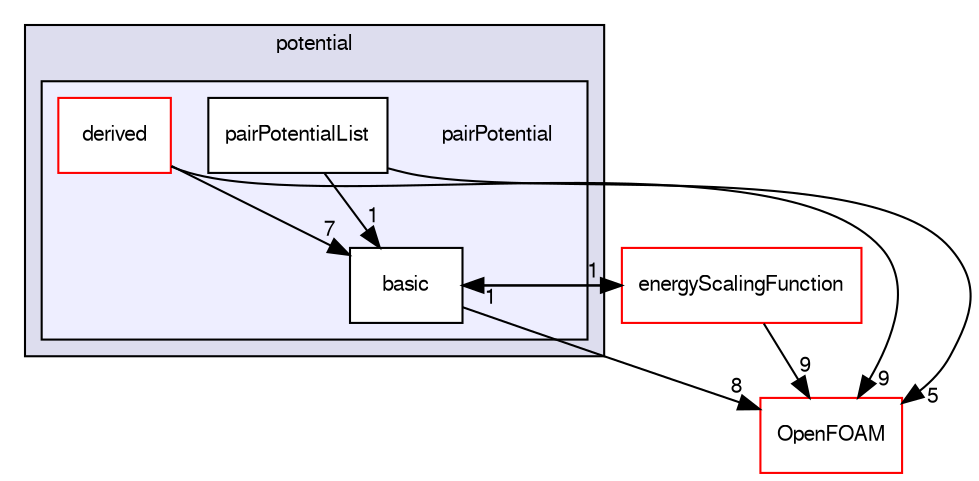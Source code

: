 digraph "src/lagrangian/molecularDynamics/potential/pairPotential" {
  bgcolor=transparent;
  compound=true
  node [ fontsize="10", fontname="FreeSans"];
  edge [ labelfontsize="10", labelfontname="FreeSans"];
  subgraph clusterdir_589d2223da338fceb897292fae8915cc {
    graph [ bgcolor="#ddddee", pencolor="black", label="potential" fontname="FreeSans", fontsize="10", URL="dir_589d2223da338fceb897292fae8915cc.html"]
  subgraph clusterdir_9487009c2385b02a6805e2d8ecc37432 {
    graph [ bgcolor="#eeeeff", pencolor="black", label="" URL="dir_9487009c2385b02a6805e2d8ecc37432.html"];
    dir_9487009c2385b02a6805e2d8ecc37432 [shape=plaintext label="pairPotential"];
    dir_af06faa01f54f232122be5fb12cfebde [shape=box label="basic" color="black" fillcolor="white" style="filled" URL="dir_af06faa01f54f232122be5fb12cfebde.html"];
    dir_127cbda186355f052767641ca8d002f6 [shape=box label="derived" color="red" fillcolor="white" style="filled" URL="dir_127cbda186355f052767641ca8d002f6.html"];
    dir_615d19ddf171215d6af2abe3dc4df120 [shape=box label="pairPotentialList" color="black" fillcolor="white" style="filled" URL="dir_615d19ddf171215d6af2abe3dc4df120.html"];
  }
  }
  dir_4db16fdd645643dd862885eed4f94f57 [shape=box label="energyScalingFunction" color="red" URL="dir_4db16fdd645643dd862885eed4f94f57.html"];
  dir_c5473ff19b20e6ec4dfe5c310b3778a8 [shape=box label="OpenFOAM" color="red" URL="dir_c5473ff19b20e6ec4dfe5c310b3778a8.html"];
  dir_615d19ddf171215d6af2abe3dc4df120->dir_af06faa01f54f232122be5fb12cfebde [headlabel="1", labeldistance=1.5 headhref="dir_001479_001470.html"];
  dir_615d19ddf171215d6af2abe3dc4df120->dir_c5473ff19b20e6ec4dfe5c310b3778a8 [headlabel="5", labeldistance=1.5 headhref="dir_001479_001706.html"];
  dir_af06faa01f54f232122be5fb12cfebde->dir_4db16fdd645643dd862885eed4f94f57 [headlabel="1", labeldistance=1.5 headhref="dir_001470_001461.html"];
  dir_af06faa01f54f232122be5fb12cfebde->dir_c5473ff19b20e6ec4dfe5c310b3778a8 [headlabel="8", labeldistance=1.5 headhref="dir_001470_001706.html"];
  dir_4db16fdd645643dd862885eed4f94f57->dir_af06faa01f54f232122be5fb12cfebde [headlabel="1", labeldistance=1.5 headhref="dir_001461_001470.html"];
  dir_4db16fdd645643dd862885eed4f94f57->dir_c5473ff19b20e6ec4dfe5c310b3778a8 [headlabel="9", labeldistance=1.5 headhref="dir_001461_001706.html"];
  dir_127cbda186355f052767641ca8d002f6->dir_af06faa01f54f232122be5fb12cfebde [headlabel="7", labeldistance=1.5 headhref="dir_001471_001470.html"];
  dir_127cbda186355f052767641ca8d002f6->dir_c5473ff19b20e6ec4dfe5c310b3778a8 [headlabel="9", labeldistance=1.5 headhref="dir_001471_001706.html"];
}
